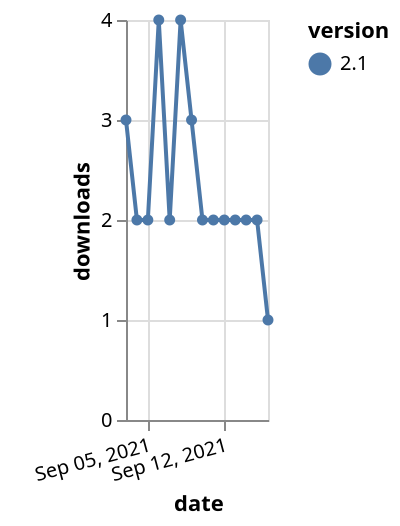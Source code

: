 {"$schema": "https://vega.github.io/schema/vega-lite/v5.json", "description": "A simple bar chart with embedded data.", "data": {"values": [{"date": "2021-09-03", "total": 3016, "delta": 3, "version": "2.1"}, {"date": "2021-09-04", "total": 3018, "delta": 2, "version": "2.1"}, {"date": "2021-09-05", "total": 3020, "delta": 2, "version": "2.1"}, {"date": "2021-09-06", "total": 3024, "delta": 4, "version": "2.1"}, {"date": "2021-09-07", "total": 3026, "delta": 2, "version": "2.1"}, {"date": "2021-09-08", "total": 3030, "delta": 4, "version": "2.1"}, {"date": "2021-09-09", "total": 3033, "delta": 3, "version": "2.1"}, {"date": "2021-09-10", "total": 3035, "delta": 2, "version": "2.1"}, {"date": "2021-09-11", "total": 3037, "delta": 2, "version": "2.1"}, {"date": "2021-09-12", "total": 3039, "delta": 2, "version": "2.1"}, {"date": "2021-09-13", "total": 3041, "delta": 2, "version": "2.1"}, {"date": "2021-09-14", "total": 3043, "delta": 2, "version": "2.1"}, {"date": "2021-09-15", "total": 3045, "delta": 2, "version": "2.1"}, {"date": "2021-09-16", "total": 3046, "delta": 1, "version": "2.1"}]}, "width": "container", "mark": {"type": "line", "point": {"filled": true}}, "encoding": {"x": {"field": "date", "type": "temporal", "timeUnit": "yearmonthdate", "title": "date", "axis": {"labelAngle": -15}}, "y": {"field": "delta", "type": "quantitative", "title": "downloads"}, "color": {"field": "version", "type": "nominal"}, "tooltip": {"field": "delta"}}}
